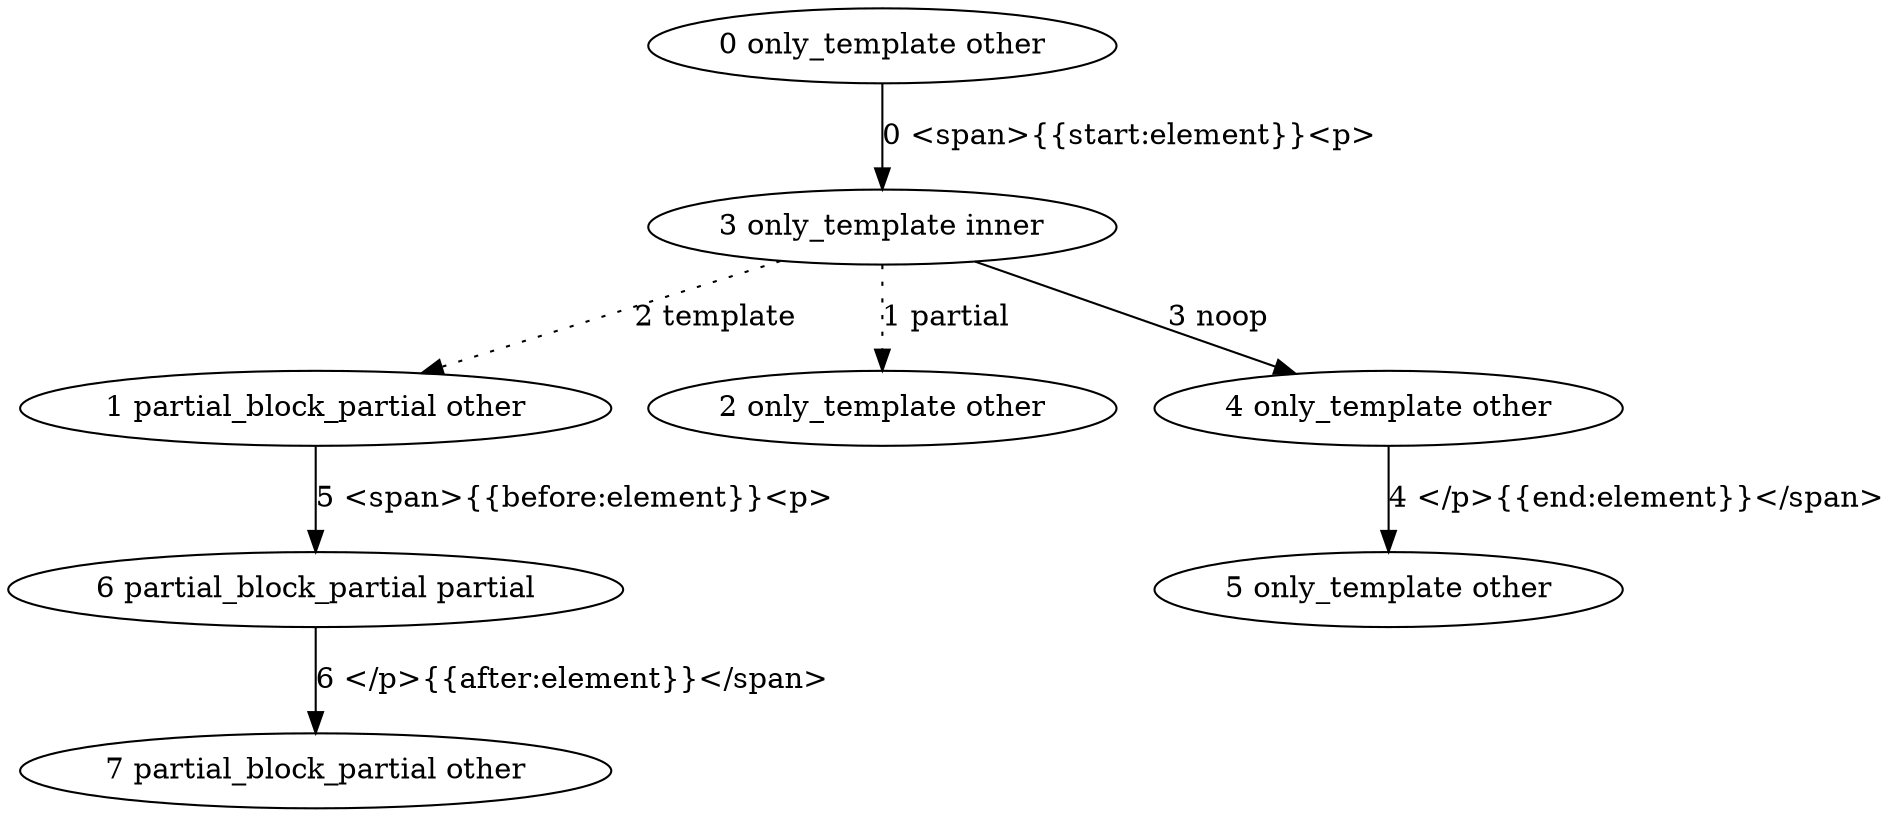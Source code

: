 digraph {
    0 [ label = "0 only_template other"]
    1 [ label = "1 partial_block_partial other"]
    2 [ label = "2 only_template other"]
    3 [ label = "3 only_template inner"]
    4 [ label = "4 only_template other"]
    5 [ label = "5 only_template other"]
    6 [ label = "6 partial_block_partial partial"]
    7 [ label = "7 partial_block_partial other"]
    0 -> 3 [ label = "0 <span>{{start:element}}<p>"]
    3 -> 2 [ label = "1 partial" style = dotted]
    3 -> 1 [ label = "2 template" style = dotted]
    3 -> 4 [ label = "3 noop"]
    4 -> 5 [ label = "4 </p>{{end:element}}</span>"]
    1 -> 6 [ label = "5 <span>{{before:element}}<p>"]
    6 -> 7 [ label = "6 </p>{{after:element}}</span>"]
}
